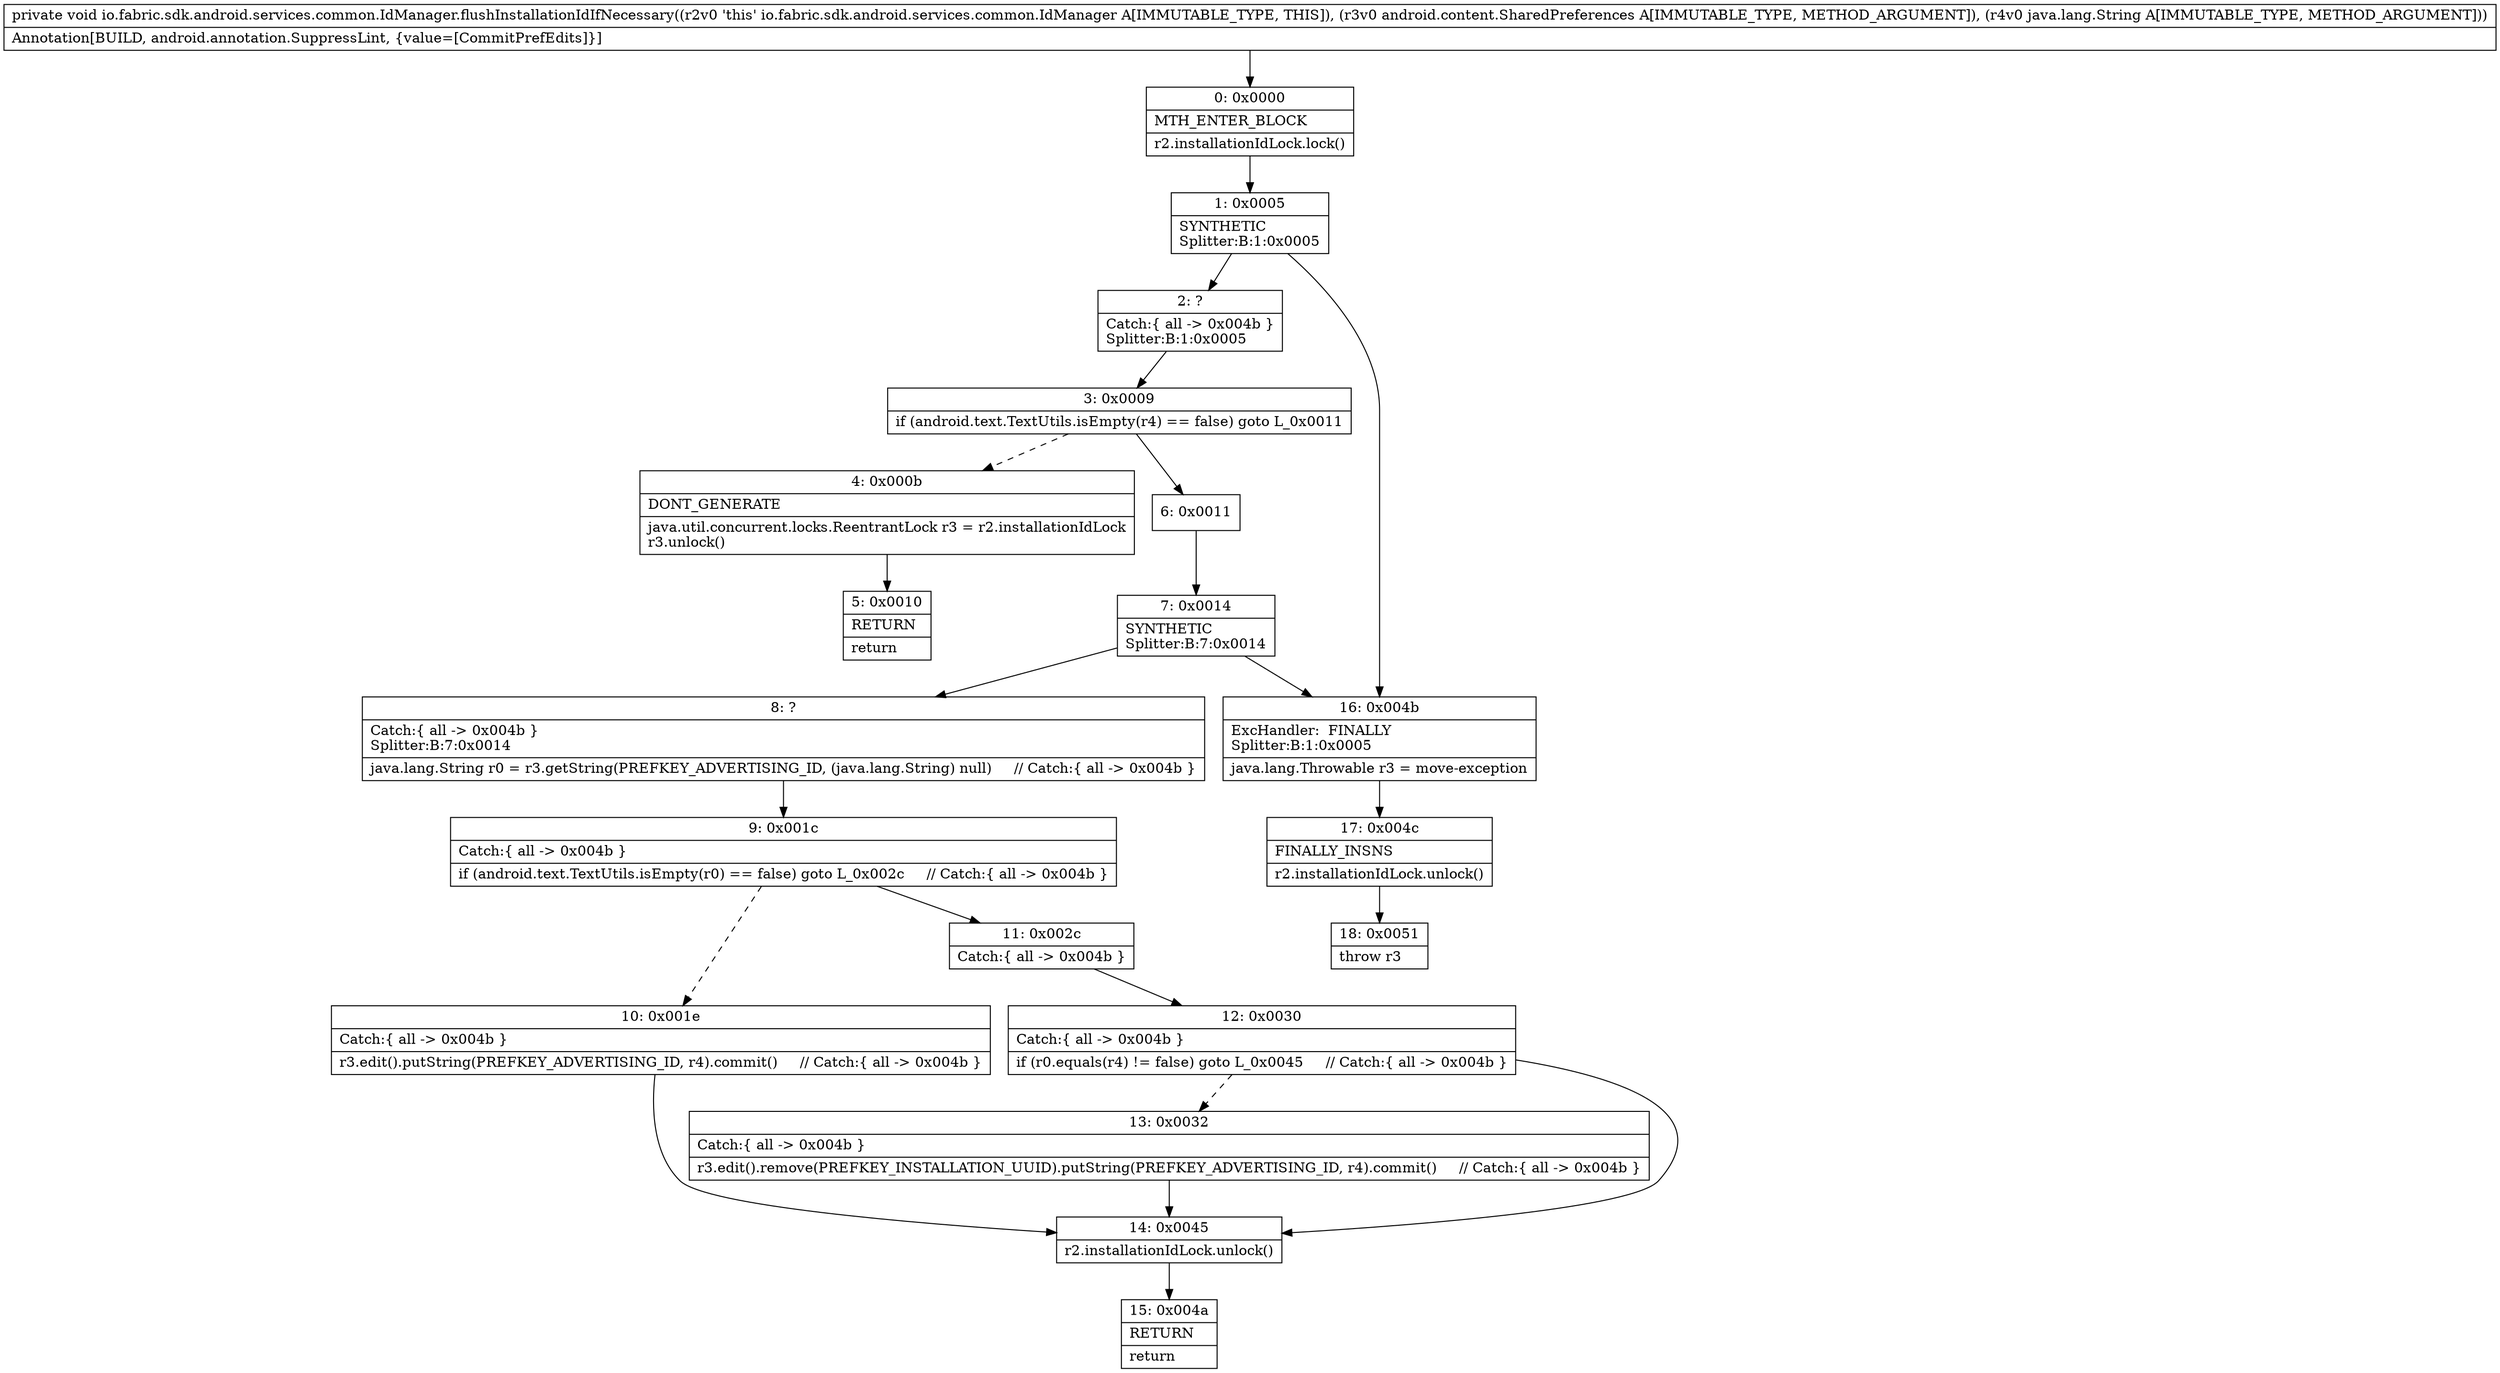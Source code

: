 digraph "CFG forio.fabric.sdk.android.services.common.IdManager.flushInstallationIdIfNecessary(Landroid\/content\/SharedPreferences;Ljava\/lang\/String;)V" {
Node_0 [shape=record,label="{0\:\ 0x0000|MTH_ENTER_BLOCK\l|r2.installationIdLock.lock()\l}"];
Node_1 [shape=record,label="{1\:\ 0x0005|SYNTHETIC\lSplitter:B:1:0x0005\l}"];
Node_2 [shape=record,label="{2\:\ ?|Catch:\{ all \-\> 0x004b \}\lSplitter:B:1:0x0005\l}"];
Node_3 [shape=record,label="{3\:\ 0x0009|if (android.text.TextUtils.isEmpty(r4) == false) goto L_0x0011\l}"];
Node_4 [shape=record,label="{4\:\ 0x000b|DONT_GENERATE\l|java.util.concurrent.locks.ReentrantLock r3 = r2.installationIdLock\lr3.unlock()\l}"];
Node_5 [shape=record,label="{5\:\ 0x0010|RETURN\l|return\l}"];
Node_6 [shape=record,label="{6\:\ 0x0011}"];
Node_7 [shape=record,label="{7\:\ 0x0014|SYNTHETIC\lSplitter:B:7:0x0014\l}"];
Node_8 [shape=record,label="{8\:\ ?|Catch:\{ all \-\> 0x004b \}\lSplitter:B:7:0x0014\l|java.lang.String r0 = r3.getString(PREFKEY_ADVERTISING_ID, (java.lang.String) null)     \/\/ Catch:\{ all \-\> 0x004b \}\l}"];
Node_9 [shape=record,label="{9\:\ 0x001c|Catch:\{ all \-\> 0x004b \}\l|if (android.text.TextUtils.isEmpty(r0) == false) goto L_0x002c     \/\/ Catch:\{ all \-\> 0x004b \}\l}"];
Node_10 [shape=record,label="{10\:\ 0x001e|Catch:\{ all \-\> 0x004b \}\l|r3.edit().putString(PREFKEY_ADVERTISING_ID, r4).commit()     \/\/ Catch:\{ all \-\> 0x004b \}\l}"];
Node_11 [shape=record,label="{11\:\ 0x002c|Catch:\{ all \-\> 0x004b \}\l}"];
Node_12 [shape=record,label="{12\:\ 0x0030|Catch:\{ all \-\> 0x004b \}\l|if (r0.equals(r4) != false) goto L_0x0045     \/\/ Catch:\{ all \-\> 0x004b \}\l}"];
Node_13 [shape=record,label="{13\:\ 0x0032|Catch:\{ all \-\> 0x004b \}\l|r3.edit().remove(PREFKEY_INSTALLATION_UUID).putString(PREFKEY_ADVERTISING_ID, r4).commit()     \/\/ Catch:\{ all \-\> 0x004b \}\l}"];
Node_14 [shape=record,label="{14\:\ 0x0045|r2.installationIdLock.unlock()\l}"];
Node_15 [shape=record,label="{15\:\ 0x004a|RETURN\l|return\l}"];
Node_16 [shape=record,label="{16\:\ 0x004b|ExcHandler:  FINALLY\lSplitter:B:1:0x0005\l|java.lang.Throwable r3 = move\-exception\l}"];
Node_17 [shape=record,label="{17\:\ 0x004c|FINALLY_INSNS\l|r2.installationIdLock.unlock()\l}"];
Node_18 [shape=record,label="{18\:\ 0x0051|throw r3\l}"];
MethodNode[shape=record,label="{private void io.fabric.sdk.android.services.common.IdManager.flushInstallationIdIfNecessary((r2v0 'this' io.fabric.sdk.android.services.common.IdManager A[IMMUTABLE_TYPE, THIS]), (r3v0 android.content.SharedPreferences A[IMMUTABLE_TYPE, METHOD_ARGUMENT]), (r4v0 java.lang.String A[IMMUTABLE_TYPE, METHOD_ARGUMENT]))  | Annotation[BUILD, android.annotation.SuppressLint, \{value=[CommitPrefEdits]\}]\l}"];
MethodNode -> Node_0;
Node_0 -> Node_1;
Node_1 -> Node_2;
Node_1 -> Node_16;
Node_2 -> Node_3;
Node_3 -> Node_4[style=dashed];
Node_3 -> Node_6;
Node_4 -> Node_5;
Node_6 -> Node_7;
Node_7 -> Node_8;
Node_7 -> Node_16;
Node_8 -> Node_9;
Node_9 -> Node_10[style=dashed];
Node_9 -> Node_11;
Node_10 -> Node_14;
Node_11 -> Node_12;
Node_12 -> Node_13[style=dashed];
Node_12 -> Node_14;
Node_13 -> Node_14;
Node_14 -> Node_15;
Node_16 -> Node_17;
Node_17 -> Node_18;
}

